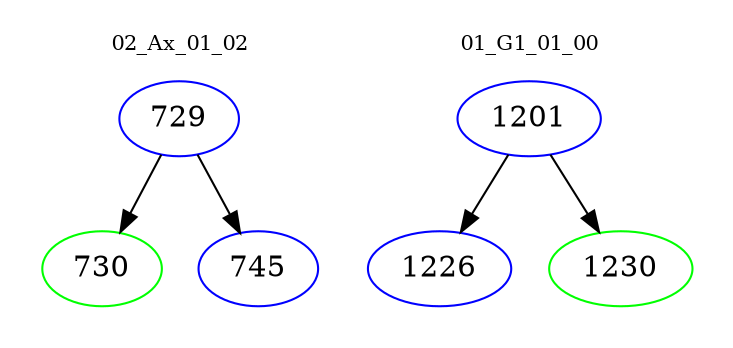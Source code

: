 digraph{
subgraph cluster_0 {
color = white
label = "02_Ax_01_02";
fontsize=10;
T0_729 [label="729", color="blue"]
T0_729 -> T0_730 [color="black"]
T0_730 [label="730", color="green"]
T0_729 -> T0_745 [color="black"]
T0_745 [label="745", color="blue"]
}
subgraph cluster_1 {
color = white
label = "01_G1_01_00";
fontsize=10;
T1_1201 [label="1201", color="blue"]
T1_1201 -> T1_1226 [color="black"]
T1_1226 [label="1226", color="blue"]
T1_1201 -> T1_1230 [color="black"]
T1_1230 [label="1230", color="green"]
}
}
